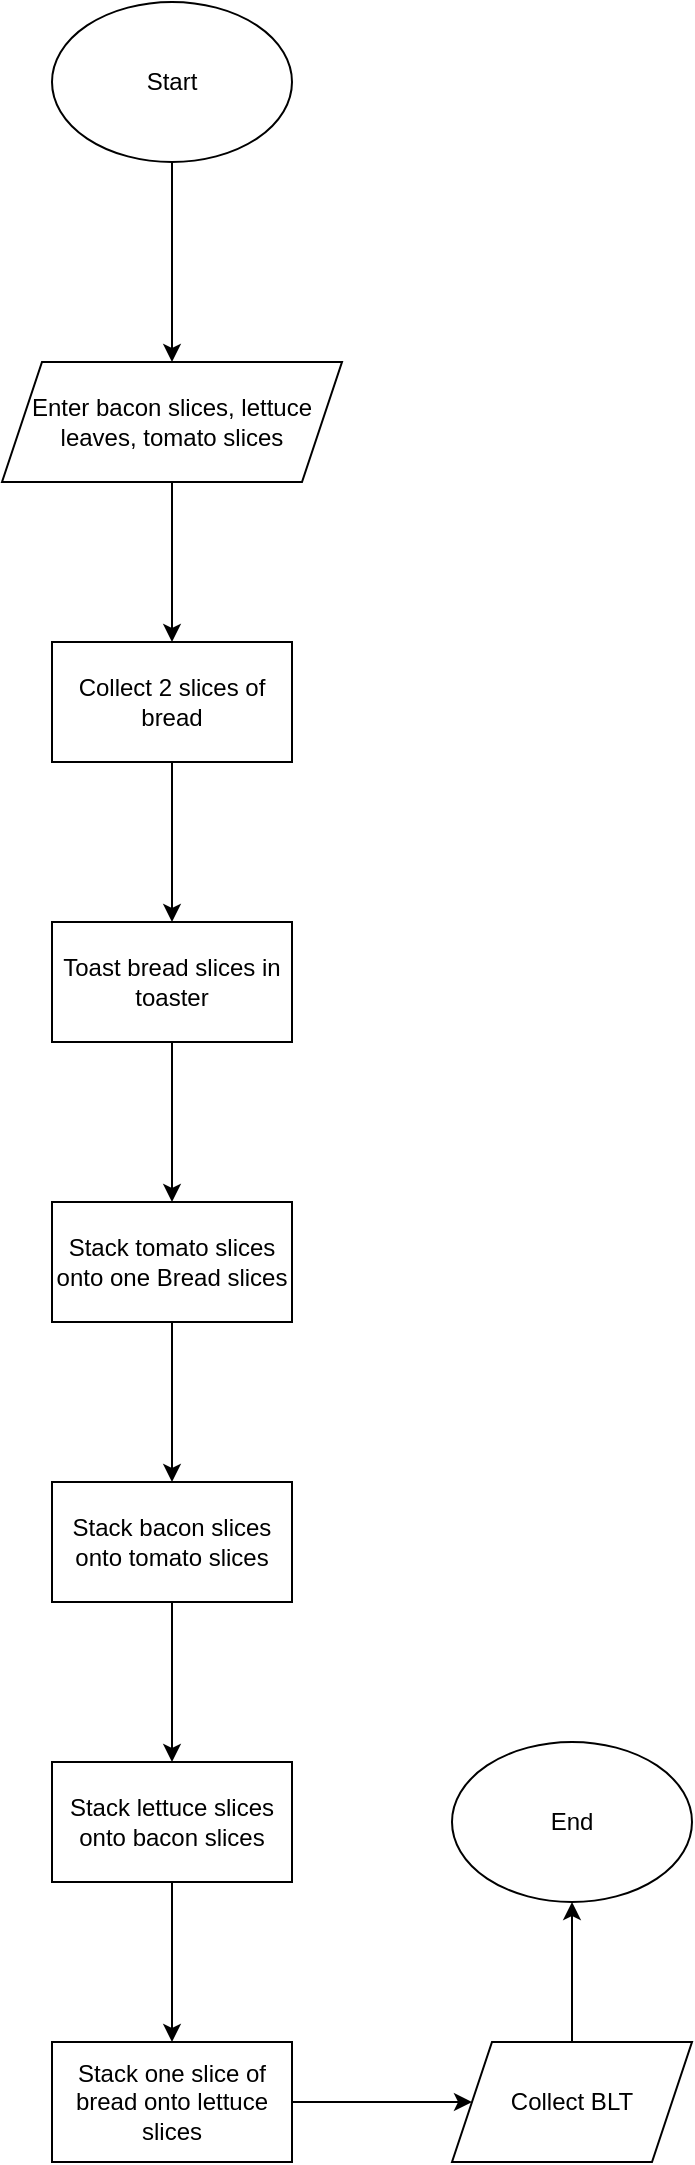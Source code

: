 <mxfile version="13.6.6" type="github">
  <diagram name="Page-1" id="c7558073-3199-34d8-9f00-42111426c3f3">
    <mxGraphModel dx="455" dy="506" grid="1" gridSize="10" guides="1" tooltips="1" connect="1" arrows="1" fold="1" page="1" pageScale="1" pageWidth="826" pageHeight="1169" background="#ffffff" math="0" shadow="0">
      <root>
        <mxCell id="0" />
        <mxCell id="1" parent="0" />
        <mxCell id="n43gVdmV19sR6hE3j5jP-99" value="" style="edgeStyle=orthogonalEdgeStyle;rounded=0;orthogonalLoop=1;jettySize=auto;html=1;" parent="1" source="n43gVdmV19sR6hE3j5jP-97" target="n43gVdmV19sR6hE3j5jP-98" edge="1">
          <mxGeometry relative="1" as="geometry" />
        </mxCell>
        <mxCell id="n43gVdmV19sR6hE3j5jP-97" value="Start" style="ellipse;whiteSpace=wrap;html=1;" parent="1" vertex="1">
          <mxGeometry x="353" width="120" height="80" as="geometry" />
        </mxCell>
        <mxCell id="n43gVdmV19sR6hE3j5jP-101" value="" style="edgeStyle=orthogonalEdgeStyle;rounded=0;orthogonalLoop=1;jettySize=auto;html=1;" parent="1" source="n43gVdmV19sR6hE3j5jP-98" target="n43gVdmV19sR6hE3j5jP-100" edge="1">
          <mxGeometry relative="1" as="geometry" />
        </mxCell>
        <mxCell id="n43gVdmV19sR6hE3j5jP-98" value="Enter bacon slices, lettuce leaves, tomato slices" style="shape=parallelogram;perimeter=parallelogramPerimeter;whiteSpace=wrap;html=1;fixedSize=1;" parent="1" vertex="1">
          <mxGeometry x="328" y="180" width="170" height="60" as="geometry" />
        </mxCell>
        <mxCell id="n43gVdmV19sR6hE3j5jP-105" value="" style="edgeStyle=orthogonalEdgeStyle;rounded=0;orthogonalLoop=1;jettySize=auto;html=1;" parent="1" source="n43gVdmV19sR6hE3j5jP-100" target="n43gVdmV19sR6hE3j5jP-104" edge="1">
          <mxGeometry relative="1" as="geometry" />
        </mxCell>
        <mxCell id="n43gVdmV19sR6hE3j5jP-100" value="Collect 2 slices of bread" style="whiteSpace=wrap;html=1;" parent="1" vertex="1">
          <mxGeometry x="353" y="320" width="120" height="60" as="geometry" />
        </mxCell>
        <mxCell id="n43gVdmV19sR6hE3j5jP-107" value="" style="edgeStyle=orthogonalEdgeStyle;rounded=0;orthogonalLoop=1;jettySize=auto;html=1;" parent="1" source="n43gVdmV19sR6hE3j5jP-104" target="n43gVdmV19sR6hE3j5jP-106" edge="1">
          <mxGeometry relative="1" as="geometry" />
        </mxCell>
        <mxCell id="n43gVdmV19sR6hE3j5jP-104" value="Toast bread slices in toaster" style="whiteSpace=wrap;html=1;" parent="1" vertex="1">
          <mxGeometry x="353" y="460" width="120" height="60" as="geometry" />
        </mxCell>
        <mxCell id="n43gVdmV19sR6hE3j5jP-109" value="" style="edgeStyle=orthogonalEdgeStyle;rounded=0;orthogonalLoop=1;jettySize=auto;html=1;" parent="1" source="n43gVdmV19sR6hE3j5jP-106" target="n43gVdmV19sR6hE3j5jP-108" edge="1">
          <mxGeometry relative="1" as="geometry" />
        </mxCell>
        <mxCell id="n43gVdmV19sR6hE3j5jP-106" value="Stack tomato slices onto one Bread slices" style="whiteSpace=wrap;html=1;" parent="1" vertex="1">
          <mxGeometry x="353" y="600" width="120" height="60" as="geometry" />
        </mxCell>
        <mxCell id="n43gVdmV19sR6hE3j5jP-111" value="" style="edgeStyle=orthogonalEdgeStyle;rounded=0;orthogonalLoop=1;jettySize=auto;html=1;" parent="1" source="n43gVdmV19sR6hE3j5jP-108" target="n43gVdmV19sR6hE3j5jP-110" edge="1">
          <mxGeometry relative="1" as="geometry" />
        </mxCell>
        <mxCell id="n43gVdmV19sR6hE3j5jP-108" value="Stack bacon slices onto tomato slices" style="whiteSpace=wrap;html=1;" parent="1" vertex="1">
          <mxGeometry x="353" y="740" width="120" height="60" as="geometry" />
        </mxCell>
        <mxCell id="n43gVdmV19sR6hE3j5jP-113" value="" style="edgeStyle=orthogonalEdgeStyle;rounded=0;orthogonalLoop=1;jettySize=auto;html=1;" parent="1" source="n43gVdmV19sR6hE3j5jP-110" target="n43gVdmV19sR6hE3j5jP-112" edge="1">
          <mxGeometry relative="1" as="geometry" />
        </mxCell>
        <mxCell id="n43gVdmV19sR6hE3j5jP-110" value="Stack lettuce slices onto bacon slices" style="whiteSpace=wrap;html=1;" parent="1" vertex="1">
          <mxGeometry x="353" y="880" width="120" height="60" as="geometry" />
        </mxCell>
        <mxCell id="n43gVdmV19sR6hE3j5jP-115" value="" style="edgeStyle=orthogonalEdgeStyle;rounded=0;orthogonalLoop=1;jettySize=auto;html=1;" parent="1" source="n43gVdmV19sR6hE3j5jP-112" target="n43gVdmV19sR6hE3j5jP-114" edge="1">
          <mxGeometry relative="1" as="geometry" />
        </mxCell>
        <mxCell id="n43gVdmV19sR6hE3j5jP-112" value="Stack one slice of bread onto lettuce slices" style="whiteSpace=wrap;html=1;" parent="1" vertex="1">
          <mxGeometry x="353" y="1020" width="120" height="60" as="geometry" />
        </mxCell>
        <mxCell id="n43gVdmV19sR6hE3j5jP-117" value="" style="edgeStyle=orthogonalEdgeStyle;rounded=0;orthogonalLoop=1;jettySize=auto;html=1;" parent="1" source="n43gVdmV19sR6hE3j5jP-114" target="n43gVdmV19sR6hE3j5jP-116" edge="1">
          <mxGeometry relative="1" as="geometry" />
        </mxCell>
        <mxCell id="n43gVdmV19sR6hE3j5jP-114" value="Collect BLT" style="shape=parallelogram;perimeter=parallelogramPerimeter;whiteSpace=wrap;html=1;fixedSize=1;" parent="1" vertex="1">
          <mxGeometry x="553" y="1020" width="120" height="60" as="geometry" />
        </mxCell>
        <mxCell id="n43gVdmV19sR6hE3j5jP-116" value="End" style="ellipse;whiteSpace=wrap;html=1;" parent="1" vertex="1">
          <mxGeometry x="553" y="870" width="120" height="80" as="geometry" />
        </mxCell>
      </root>
    </mxGraphModel>
  </diagram>
</mxfile>
